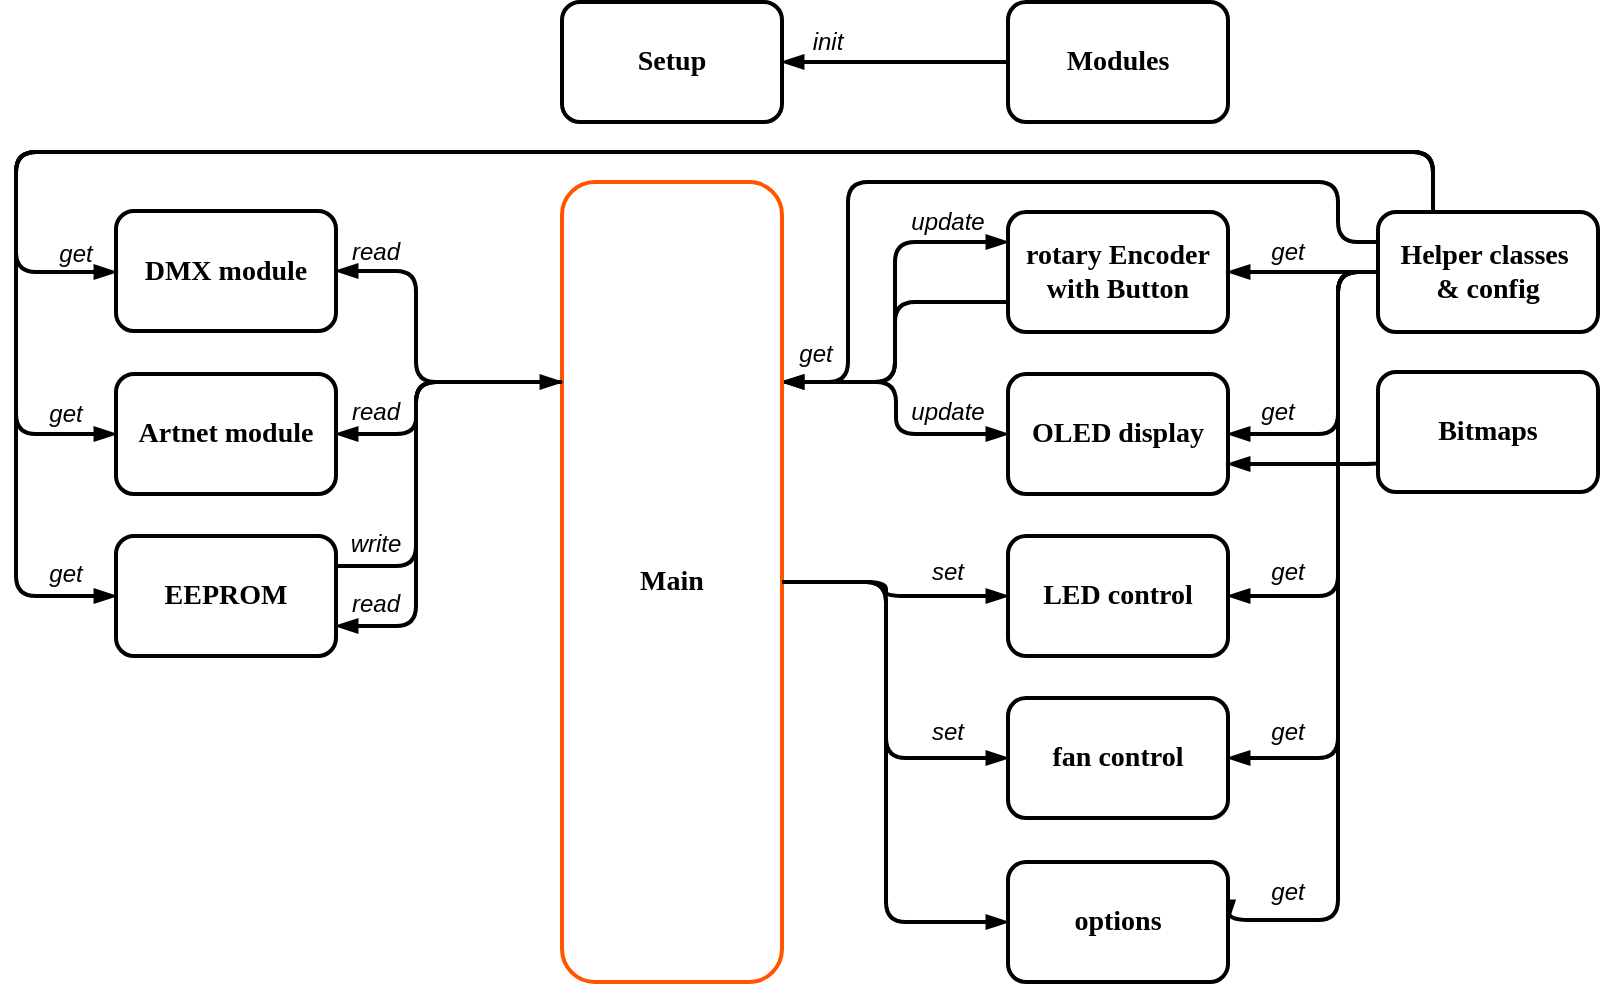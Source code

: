 <mxfile version="26.1.3">
  <diagram id="BVIsLJd-EIhTwD6Ap7SN" name="Page-1">
    <mxGraphModel dx="1430" dy="757" grid="1" gridSize="5" guides="1" tooltips="1" connect="1" arrows="1" fold="1" page="1" pageScale="1" pageWidth="827" pageHeight="1169" math="0" shadow="0">
      <root>
        <mxCell id="0" />
        <mxCell id="1" parent="0" />
        <mxCell id="5o1DRQTQQE2t-LGhYz-k-8" value="Setup" style="rounded=1;whiteSpace=wrap;html=1;strokeWidth=2;fontFamily=Times New Roman;fontSize=14;fontStyle=1" vertex="1" parent="1">
          <mxGeometry x="294" y="15" width="110" height="60" as="geometry" />
        </mxCell>
        <mxCell id="5o1DRQTQQE2t-LGhYz-k-9" value="Modules" style="rounded=1;whiteSpace=wrap;html=1;strokeWidth=2;fontFamily=Times New Roman;fontSize=14;fontStyle=1" vertex="1" parent="1">
          <mxGeometry x="517" y="15" width="110" height="60" as="geometry" />
        </mxCell>
        <mxCell id="5o1DRQTQQE2t-LGhYz-k-10" style="edgeStyle=orthogonalEdgeStyle;rounded=1;orthogonalLoop=1;jettySize=auto;html=1;curved=0;strokeWidth=2;endArrow=blockThin;endFill=1;fontFamily=Times New Roman;fontSize=14;entryX=1;entryY=0.5;entryDx=0;entryDy=0;exitX=0;exitY=0.5;exitDx=0;exitDy=0;" edge="1" parent="1" source="5o1DRQTQQE2t-LGhYz-k-9" target="5o1DRQTQQE2t-LGhYz-k-8">
          <mxGeometry relative="1" as="geometry">
            <mxPoint x="412" y="55" as="sourcePoint" />
            <mxPoint x="727" y="20" as="targetPoint" />
            <Array as="points">
              <mxPoint x="422" y="45" />
              <mxPoint x="422" y="45" />
            </Array>
          </mxGeometry>
        </mxCell>
        <mxCell id="5o1DRQTQQE2t-LGhYz-k-24" value="rotary Encoder with Button" style="rounded=1;whiteSpace=wrap;html=1;strokeWidth=2;fontFamily=Times New Roman;fontSize=14;fontStyle=1" vertex="1" parent="1">
          <mxGeometry x="517" y="120" width="110" height="60" as="geometry" />
        </mxCell>
        <mxCell id="5o1DRQTQQE2t-LGhYz-k-27" style="edgeStyle=orthogonalEdgeStyle;rounded=1;orthogonalLoop=1;jettySize=auto;html=1;curved=0;strokeWidth=2;endArrow=blockThin;endFill=1;exitX=1;exitY=0.25;exitDx=0;exitDy=0;fontFamily=Times New Roman;fontSize=14;entryX=0;entryY=0.25;entryDx=0;entryDy=0;" edge="1" parent="1" source="5o1DRQTQQE2t-LGhYz-k-7" target="5o1DRQTQQE2t-LGhYz-k-24">
          <mxGeometry relative="1" as="geometry">
            <mxPoint x="484.5" y="134.89" as="sourcePoint" />
            <mxPoint x="537.5" y="134.89" as="targetPoint" />
          </mxGeometry>
        </mxCell>
        <mxCell id="5o1DRQTQQE2t-LGhYz-k-28" style="edgeStyle=orthogonalEdgeStyle;rounded=1;orthogonalLoop=1;jettySize=auto;html=1;curved=0;strokeWidth=2;endArrow=blockThin;endFill=1;exitX=0;exitY=0.75;exitDx=0;exitDy=0;fontFamily=Times New Roman;fontSize=14;entryX=1;entryY=0.25;entryDx=0;entryDy=0;" edge="1" parent="1" source="5o1DRQTQQE2t-LGhYz-k-24" target="5o1DRQTQQE2t-LGhYz-k-7">
          <mxGeometry relative="1" as="geometry">
            <mxPoint x="432" y="215" as="sourcePoint" />
            <mxPoint x="552" y="215" as="targetPoint" />
          </mxGeometry>
        </mxCell>
        <mxCell id="5o1DRQTQQE2t-LGhYz-k-30" value="update" style="text;html=1;align=center;verticalAlign=middle;whiteSpace=wrap;rounded=0;fontStyle=2" vertex="1" parent="1">
          <mxGeometry x="457" y="110" width="60" height="30" as="geometry" />
        </mxCell>
        <mxCell id="5o1DRQTQQE2t-LGhYz-k-34" value="OLED display" style="rounded=1;whiteSpace=wrap;html=1;strokeWidth=2;fontFamily=Times New Roman;fontSize=14;fontStyle=1" vertex="1" parent="1">
          <mxGeometry x="517" y="201" width="110" height="60" as="geometry" />
        </mxCell>
        <mxCell id="5o1DRQTQQE2t-LGhYz-k-35" value="update" style="text;html=1;align=center;verticalAlign=middle;whiteSpace=wrap;rounded=0;fontStyle=2" vertex="1" parent="1">
          <mxGeometry x="457" y="205" width="60" height="30" as="geometry" />
        </mxCell>
        <mxCell id="5o1DRQTQQE2t-LGhYz-k-37" style="edgeStyle=orthogonalEdgeStyle;rounded=1;orthogonalLoop=1;jettySize=auto;html=1;curved=0;strokeWidth=2;endArrow=blockThin;endFill=1;exitX=1;exitY=0.25;exitDx=0;exitDy=0;fontFamily=Times New Roman;fontSize=14;entryX=0;entryY=0.5;entryDx=0;entryDy=0;" edge="1" parent="1" source="5o1DRQTQQE2t-LGhYz-k-7" target="5o1DRQTQQE2t-LGhYz-k-34">
          <mxGeometry relative="1" as="geometry">
            <mxPoint x="537" y="250" as="sourcePoint" />
            <mxPoint x="417" y="285" as="targetPoint" />
            <Array as="points">
              <mxPoint x="461" y="205" />
              <mxPoint x="461" y="231" />
            </Array>
          </mxGeometry>
        </mxCell>
        <mxCell id="5o1DRQTQQE2t-LGhYz-k-38" value="LED control" style="rounded=1;whiteSpace=wrap;html=1;strokeWidth=2;fontFamily=Times New Roman;fontSize=14;fontStyle=1" vertex="1" parent="1">
          <mxGeometry x="517" y="282" width="110" height="60" as="geometry" />
        </mxCell>
        <mxCell id="5o1DRQTQQE2t-LGhYz-k-39" style="edgeStyle=orthogonalEdgeStyle;rounded=1;orthogonalLoop=1;jettySize=auto;html=1;curved=0;strokeWidth=2;endArrow=blockThin;endFill=1;exitX=1;exitY=0.5;exitDx=0;exitDy=0;fontFamily=Times New Roman;fontSize=14;entryX=0;entryY=0.5;entryDx=0;entryDy=0;" edge="1" parent="1" source="5o1DRQTQQE2t-LGhYz-k-7" target="5o1DRQTQQE2t-LGhYz-k-38">
          <mxGeometry relative="1" as="geometry">
            <mxPoint x="402" y="205" as="sourcePoint" />
            <mxPoint x="522" y="245" as="targetPoint" />
            <Array as="points">
              <mxPoint x="456" y="305" />
              <mxPoint x="456" y="312" />
            </Array>
          </mxGeometry>
        </mxCell>
        <mxCell id="5o1DRQTQQE2t-LGhYz-k-40" value="set" style="text;html=1;align=center;verticalAlign=middle;whiteSpace=wrap;rounded=0;fontStyle=2" vertex="1" parent="1">
          <mxGeometry x="457" y="285" width="60" height="30" as="geometry" />
        </mxCell>
        <mxCell id="5o1DRQTQQE2t-LGhYz-k-41" value="fan control" style="rounded=1;whiteSpace=wrap;html=1;strokeWidth=2;fontFamily=Times New Roman;fontSize=14;fontStyle=1" vertex="1" parent="1">
          <mxGeometry x="517" y="363" width="110" height="60" as="geometry" />
        </mxCell>
        <mxCell id="5o1DRQTQQE2t-LGhYz-k-42" style="edgeStyle=orthogonalEdgeStyle;rounded=1;orthogonalLoop=1;jettySize=auto;html=1;curved=0;strokeWidth=2;endArrow=blockThin;endFill=1;exitX=1;exitY=0.5;exitDx=0;exitDy=0;fontFamily=Times New Roman;fontSize=14;entryX=0;entryY=0.5;entryDx=0;entryDy=0;" edge="1" parent="1" source="5o1DRQTQQE2t-LGhYz-k-7" target="5o1DRQTQQE2t-LGhYz-k-41">
          <mxGeometry relative="1" as="geometry">
            <mxPoint x="397" y="380" as="sourcePoint" />
            <mxPoint x="517" y="415" as="targetPoint" />
            <Array as="points">
              <mxPoint x="456" y="305" />
              <mxPoint x="456" y="393" />
            </Array>
          </mxGeometry>
        </mxCell>
        <mxCell id="5o1DRQTQQE2t-LGhYz-k-43" value="set" style="text;html=1;align=center;verticalAlign=middle;whiteSpace=wrap;rounded=0;fontStyle=2" vertex="1" parent="1">
          <mxGeometry x="457" y="365" width="60" height="30" as="geometry" />
        </mxCell>
        <mxCell id="5o1DRQTQQE2t-LGhYz-k-50" value="Helper classes&amp;nbsp;&lt;div&gt;&amp;amp; config&lt;/div&gt;" style="rounded=1;whiteSpace=wrap;html=1;strokeWidth=2;fontFamily=Times New Roman;fontSize=14;fontStyle=1" vertex="1" parent="1">
          <mxGeometry x="702" y="120" width="110" height="60" as="geometry" />
        </mxCell>
        <mxCell id="5o1DRQTQQE2t-LGhYz-k-51" style="edgeStyle=orthogonalEdgeStyle;rounded=1;orthogonalLoop=1;jettySize=auto;html=1;curved=0;strokeWidth=2;endArrow=blockThin;endFill=1;exitX=0;exitY=0.5;exitDx=0;exitDy=0;fontFamily=Times New Roman;fontSize=14;entryX=1;entryY=0.5;entryDx=0;entryDy=0;" edge="1" parent="1" source="5o1DRQTQQE2t-LGhYz-k-50" target="5o1DRQTQQE2t-LGhYz-k-24">
          <mxGeometry relative="1" as="geometry">
            <mxPoint x="657" y="240" as="sourcePoint" />
            <mxPoint x="702" y="325" as="targetPoint" />
            <Array as="points">
              <mxPoint x="652" y="150" />
              <mxPoint x="652" y="150" />
            </Array>
          </mxGeometry>
        </mxCell>
        <mxCell id="5o1DRQTQQE2t-LGhYz-k-52" style="edgeStyle=orthogonalEdgeStyle;rounded=1;orthogonalLoop=1;jettySize=auto;html=1;curved=0;strokeWidth=2;endArrow=blockThin;endFill=1;exitX=0;exitY=0.5;exitDx=0;exitDy=0;fontFamily=Times New Roman;fontSize=14;entryX=1;entryY=0.5;entryDx=0;entryDy=0;" edge="1" parent="1" source="5o1DRQTQQE2t-LGhYz-k-50" target="5o1DRQTQQE2t-LGhYz-k-34">
          <mxGeometry relative="1" as="geometry">
            <mxPoint x="732" y="255" as="sourcePoint" />
            <mxPoint x="657" y="255" as="targetPoint" />
            <Array as="points">
              <mxPoint x="682" y="150" />
              <mxPoint x="682" y="231" />
            </Array>
          </mxGeometry>
        </mxCell>
        <mxCell id="5o1DRQTQQE2t-LGhYz-k-53" value="Bitmaps" style="rounded=1;whiteSpace=wrap;html=1;strokeWidth=2;fontFamily=Times New Roman;fontSize=14;fontStyle=1" vertex="1" parent="1">
          <mxGeometry x="702" y="200" width="110" height="60" as="geometry" />
        </mxCell>
        <mxCell id="5o1DRQTQQE2t-LGhYz-k-54" style="edgeStyle=orthogonalEdgeStyle;rounded=1;orthogonalLoop=1;jettySize=auto;html=1;curved=0;strokeWidth=2;endArrow=blockThin;endFill=1;fontFamily=Times New Roman;fontSize=14;exitX=0;exitY=0.75;exitDx=0;exitDy=0;" edge="1" parent="1" source="5o1DRQTQQE2t-LGhYz-k-53">
          <mxGeometry relative="1" as="geometry">
            <mxPoint x="702" y="240" as="sourcePoint" />
            <mxPoint x="627" y="246" as="targetPoint" />
            <Array as="points">
              <mxPoint x="702" y="246" />
            </Array>
          </mxGeometry>
        </mxCell>
        <mxCell id="5o1DRQTQQE2t-LGhYz-k-55" value="get" style="text;html=1;align=center;verticalAlign=middle;whiteSpace=wrap;rounded=0;fontStyle=2" vertex="1" parent="1">
          <mxGeometry x="622" y="205" width="60" height="30" as="geometry" />
        </mxCell>
        <mxCell id="5o1DRQTQQE2t-LGhYz-k-56" value="get" style="text;html=1;align=center;verticalAlign=middle;whiteSpace=wrap;rounded=0;fontStyle=2" vertex="1" parent="1">
          <mxGeometry x="627" y="125" width="60" height="30" as="geometry" />
        </mxCell>
        <mxCell id="5o1DRQTQQE2t-LGhYz-k-57" style="edgeStyle=orthogonalEdgeStyle;rounded=1;orthogonalLoop=1;jettySize=auto;html=1;curved=0;strokeWidth=2;endArrow=blockThin;endFill=1;exitX=0;exitY=0.5;exitDx=0;exitDy=0;fontFamily=Times New Roman;fontSize=14;entryX=1;entryY=0.5;entryDx=0;entryDy=0;" edge="1" parent="1" source="5o1DRQTQQE2t-LGhYz-k-50" target="5o1DRQTQQE2t-LGhYz-k-38">
          <mxGeometry relative="1" as="geometry">
            <mxPoint x="707" y="155" as="sourcePoint" />
            <mxPoint x="632" y="245" as="targetPoint" />
            <Array as="points">
              <mxPoint x="682" y="150" />
              <mxPoint x="682" y="312" />
            </Array>
          </mxGeometry>
        </mxCell>
        <mxCell id="5o1DRQTQQE2t-LGhYz-k-58" value="get" style="text;html=1;align=center;verticalAlign=middle;whiteSpace=wrap;rounded=0;fontStyle=2" vertex="1" parent="1">
          <mxGeometry x="627" y="285" width="60" height="30" as="geometry" />
        </mxCell>
        <mxCell id="5o1DRQTQQE2t-LGhYz-k-59" style="edgeStyle=orthogonalEdgeStyle;rounded=1;orthogonalLoop=1;jettySize=auto;html=1;curved=0;strokeWidth=2;endArrow=blockThin;endFill=1;exitX=0;exitY=0.5;exitDx=0;exitDy=0;fontFamily=Times New Roman;fontSize=14;entryX=1;entryY=0.5;entryDx=0;entryDy=0;" edge="1" parent="1" source="5o1DRQTQQE2t-LGhYz-k-50" target="5o1DRQTQQE2t-LGhYz-k-41">
          <mxGeometry relative="1" as="geometry">
            <mxPoint x="702" y="154.97" as="sourcePoint" />
            <mxPoint x="627" y="334.97" as="targetPoint" />
            <Array as="points">
              <mxPoint x="682" y="150" />
              <mxPoint x="682" y="393" />
            </Array>
          </mxGeometry>
        </mxCell>
        <mxCell id="5o1DRQTQQE2t-LGhYz-k-60" value="get" style="text;html=1;align=center;verticalAlign=middle;whiteSpace=wrap;rounded=0;fontStyle=2" vertex="1" parent="1">
          <mxGeometry x="627" y="365" width="60" height="30" as="geometry" />
        </mxCell>
        <mxCell id="5o1DRQTQQE2t-LGhYz-k-61" style="edgeStyle=orthogonalEdgeStyle;rounded=1;orthogonalLoop=1;jettySize=auto;html=1;curved=0;strokeWidth=2;endArrow=blockThin;endFill=1;exitX=0;exitY=0.5;exitDx=0;exitDy=0;fontFamily=Times New Roman;fontSize=14;entryX=1;entryY=0.5;entryDx=0;entryDy=0;" edge="1" parent="1" source="5o1DRQTQQE2t-LGhYz-k-50" target="5o1DRQTQQE2t-LGhYz-k-110">
          <mxGeometry relative="1" as="geometry">
            <mxPoint x="712" y="160" as="sourcePoint" />
            <mxPoint x="627" y="474" as="targetPoint" />
            <Array as="points">
              <mxPoint x="682" y="150" />
              <mxPoint x="682" y="474" />
              <mxPoint x="627" y="474" />
            </Array>
          </mxGeometry>
        </mxCell>
        <mxCell id="5o1DRQTQQE2t-LGhYz-k-65" style="edgeStyle=orthogonalEdgeStyle;rounded=1;orthogonalLoop=1;jettySize=auto;html=1;curved=0;strokeWidth=2;endArrow=blockThin;endFill=1;exitX=0;exitY=0.25;exitDx=0;exitDy=0;fontFamily=Times New Roman;fontSize=14;entryX=1;entryY=0.25;entryDx=0;entryDy=0;" edge="1" parent="1" source="5o1DRQTQQE2t-LGhYz-k-50" target="5o1DRQTQQE2t-LGhYz-k-7">
          <mxGeometry relative="1" as="geometry">
            <mxPoint x="697" y="125.02" as="sourcePoint" />
            <mxPoint x="430.562" y="105" as="targetPoint" />
            <Array as="points">
              <mxPoint x="682" y="135" />
              <mxPoint x="682" y="105" />
              <mxPoint x="437" y="105" />
              <mxPoint x="437" y="205" />
            </Array>
          </mxGeometry>
        </mxCell>
        <mxCell id="5o1DRQTQQE2t-LGhYz-k-66" value="get" style="text;html=1;align=center;verticalAlign=middle;whiteSpace=wrap;rounded=0;fontStyle=2" vertex="1" parent="1">
          <mxGeometry x="391" y="175.5" width="60" height="30" as="geometry" />
        </mxCell>
        <mxCell id="5o1DRQTQQE2t-LGhYz-k-7" value="Main" style="rounded=1;whiteSpace=wrap;html=1;strokeWidth=2;fontFamily=Times New Roman;fontSize=14;fontStyle=1;strokeColor=light-dark(#FF5500,#FF5500);" vertex="1" parent="1">
          <mxGeometry x="294" y="105" width="110" height="400" as="geometry" />
        </mxCell>
        <mxCell id="5o1DRQTQQE2t-LGhYz-k-76" value="init" style="text;html=1;align=center;verticalAlign=middle;whiteSpace=wrap;rounded=0;fontStyle=2" vertex="1" parent="1">
          <mxGeometry x="397" y="20" width="60" height="30" as="geometry" />
        </mxCell>
        <mxCell id="5o1DRQTQQE2t-LGhYz-k-92" value="DMX module" style="rounded=1;whiteSpace=wrap;html=1;strokeWidth=2;fontFamily=Times New Roman;fontSize=14;fontStyle=1" vertex="1" parent="1">
          <mxGeometry x="71" y="119.5" width="110" height="60" as="geometry" />
        </mxCell>
        <mxCell id="5o1DRQTQQE2t-LGhYz-k-93" style="edgeStyle=orthogonalEdgeStyle;rounded=1;orthogonalLoop=1;jettySize=auto;html=1;curved=0;strokeWidth=2;endArrow=blockThin;endFill=1;exitX=0;exitY=0.25;exitDx=0;exitDy=0;fontFamily=Times New Roman;fontSize=14;entryX=1;entryY=0.5;entryDx=0;entryDy=0;" edge="1" parent="1" source="5o1DRQTQQE2t-LGhYz-k-7" target="5o1DRQTQQE2t-LGhYz-k-92">
          <mxGeometry relative="1" as="geometry">
            <mxPoint x="296" y="465.03" as="sourcePoint" />
            <mxPoint x="176" y="417.03" as="targetPoint" />
            <Array as="points">
              <mxPoint x="221" y="205" />
              <mxPoint x="221" y="149" />
            </Array>
          </mxGeometry>
        </mxCell>
        <mxCell id="5o1DRQTQQE2t-LGhYz-k-94" value="read" style="text;html=1;align=center;verticalAlign=middle;whiteSpace=wrap;rounded=0;fontStyle=2;flipV=1;" vertex="1" parent="1">
          <mxGeometry x="171" y="125" width="60" height="30" as="geometry" />
        </mxCell>
        <mxCell id="5o1DRQTQQE2t-LGhYz-k-95" value="Artnet module" style="rounded=1;whiteSpace=wrap;html=1;strokeWidth=2;fontFamily=Times New Roman;fontSize=14;fontStyle=1" vertex="1" parent="1">
          <mxGeometry x="71" y="201" width="110" height="60" as="geometry" />
        </mxCell>
        <mxCell id="5o1DRQTQQE2t-LGhYz-k-96" style="edgeStyle=orthogonalEdgeStyle;rounded=1;orthogonalLoop=1;jettySize=auto;html=1;curved=0;strokeWidth=2;endArrow=blockThin;endFill=1;exitX=0;exitY=0.25;exitDx=0;exitDy=0;fontFamily=Times New Roman;fontSize=14;entryX=1;entryY=0.5;entryDx=0;entryDy=0;" edge="1" parent="1" source="5o1DRQTQQE2t-LGhYz-k-7" target="5o1DRQTQQE2t-LGhYz-k-95">
          <mxGeometry relative="1" as="geometry">
            <mxPoint x="296" y="465.03" as="sourcePoint" />
            <mxPoint x="176" y="495.03" as="targetPoint" />
            <Array as="points">
              <mxPoint x="221" y="205" />
              <mxPoint x="221" y="231" />
            </Array>
          </mxGeometry>
        </mxCell>
        <mxCell id="5o1DRQTQQE2t-LGhYz-k-97" value="read" style="text;html=1;align=center;verticalAlign=middle;whiteSpace=wrap;rounded=0;fontStyle=2;flipV=1;" vertex="1" parent="1">
          <mxGeometry x="171" y="205" width="60" height="30" as="geometry" />
        </mxCell>
        <mxCell id="5o1DRQTQQE2t-LGhYz-k-98" value="get" style="text;html=1;align=center;verticalAlign=middle;whiteSpace=wrap;rounded=0;fontStyle=2" vertex="1" parent="1">
          <mxGeometry x="21" y="125.5" width="60" height="30" as="geometry" />
        </mxCell>
        <mxCell id="5o1DRQTQQE2t-LGhYz-k-99" value="get" style="text;html=1;align=center;verticalAlign=middle;whiteSpace=wrap;rounded=0;fontStyle=2" vertex="1" parent="1">
          <mxGeometry x="16" y="205.5" width="60" height="30" as="geometry" />
        </mxCell>
        <mxCell id="5o1DRQTQQE2t-LGhYz-k-100" value="EEPROM" style="rounded=1;whiteSpace=wrap;html=1;strokeWidth=2;fontFamily=Times New Roman;fontSize=14;fontStyle=1" vertex="1" parent="1">
          <mxGeometry x="71" y="282" width="110" height="60" as="geometry" />
        </mxCell>
        <mxCell id="5o1DRQTQQE2t-LGhYz-k-101" style="edgeStyle=orthogonalEdgeStyle;rounded=1;orthogonalLoop=1;jettySize=auto;html=1;curved=0;strokeWidth=2;endArrow=blockThin;endFill=1;exitX=0;exitY=0.25;exitDx=0;exitDy=0;fontFamily=Times New Roman;fontSize=14;entryX=1;entryY=0.75;entryDx=0;entryDy=0;" edge="1" parent="1" source="5o1DRQTQQE2t-LGhYz-k-7" target="5o1DRQTQQE2t-LGhYz-k-100">
          <mxGeometry relative="1" as="geometry">
            <mxPoint x="296" y="465.059" as="sourcePoint" />
            <mxPoint x="176" y="590.059" as="targetPoint" />
            <Array as="points">
              <mxPoint x="221" y="205" />
              <mxPoint x="221" y="327" />
            </Array>
          </mxGeometry>
        </mxCell>
        <mxCell id="5o1DRQTQQE2t-LGhYz-k-102" value="write" style="text;html=1;align=center;verticalAlign=middle;whiteSpace=wrap;rounded=0;fontStyle=2;flipV=1;" vertex="1" parent="1">
          <mxGeometry x="171" y="270.5" width="60" height="30" as="geometry" />
        </mxCell>
        <mxCell id="5o1DRQTQQE2t-LGhYz-k-103" style="edgeStyle=orthogonalEdgeStyle;rounded=1;orthogonalLoop=1;jettySize=auto;html=1;curved=0;strokeWidth=2;endArrow=none;endFill=1;exitX=0;exitY=0.25;exitDx=0;exitDy=0;fontFamily=Times New Roman;fontSize=14;entryX=1;entryY=0.25;entryDx=0;entryDy=0;startArrow=blockThin;startFill=1;" edge="1" parent="1" source="5o1DRQTQQE2t-LGhYz-k-7" target="5o1DRQTQQE2t-LGhYz-k-100">
          <mxGeometry relative="1" as="geometry">
            <mxPoint x="296" y="465.059" as="sourcePoint" />
            <mxPoint x="176" y="560.059" as="targetPoint" />
            <Array as="points">
              <mxPoint x="221" y="205" />
              <mxPoint x="221" y="297" />
            </Array>
          </mxGeometry>
        </mxCell>
        <mxCell id="5o1DRQTQQE2t-LGhYz-k-104" value="read" style="text;html=1;align=center;verticalAlign=middle;whiteSpace=wrap;rounded=0;fontStyle=2;flipV=1;" vertex="1" parent="1">
          <mxGeometry x="171" y="300.5" width="60" height="30" as="geometry" />
        </mxCell>
        <mxCell id="5o1DRQTQQE2t-LGhYz-k-105" value="get" style="text;html=1;align=center;verticalAlign=middle;whiteSpace=wrap;rounded=0;fontStyle=2" vertex="1" parent="1">
          <mxGeometry x="16" y="285.5" width="60" height="30" as="geometry" />
        </mxCell>
        <mxCell id="5o1DRQTQQE2t-LGhYz-k-106" style="edgeStyle=orthogonalEdgeStyle;rounded=1;orthogonalLoop=1;jettySize=auto;html=1;curved=0;strokeWidth=2;endArrow=blockThin;endFill=1;exitX=0.25;exitY=0;exitDx=0;exitDy=0;fontFamily=Times New Roman;fontSize=14;entryX=0;entryY=0.5;entryDx=0;entryDy=0;" edge="1" parent="1" target="5o1DRQTQQE2t-LGhYz-k-100" source="5o1DRQTQQE2t-LGhYz-k-50">
          <mxGeometry relative="1" as="geometry">
            <mxPoint x="251" y="90.03" as="sourcePoint" />
            <mxPoint x="176" y="575.03" as="targetPoint" />
            <Array as="points">
              <mxPoint x="730" y="90" />
              <mxPoint x="21" y="90" />
              <mxPoint x="21" y="312" />
            </Array>
          </mxGeometry>
        </mxCell>
        <mxCell id="5o1DRQTQQE2t-LGhYz-k-107" style="edgeStyle=orthogonalEdgeStyle;rounded=1;orthogonalLoop=1;jettySize=auto;html=1;curved=0;strokeWidth=2;endArrow=blockThin;endFill=1;exitX=0.25;exitY=0;exitDx=0;exitDy=0;fontFamily=Times New Roman;fontSize=14;entryX=0;entryY=0.5;entryDx=0;entryDy=0;" edge="1" parent="1" source="5o1DRQTQQE2t-LGhYz-k-50" target="5o1DRQTQQE2t-LGhYz-k-92">
          <mxGeometry relative="1" as="geometry">
            <mxPoint x="702" y="120" as="sourcePoint" />
            <mxPoint x="231" y="290" as="targetPoint" />
            <Array as="points">
              <mxPoint x="730" y="90" />
              <mxPoint x="21" y="90" />
              <mxPoint x="21" y="150" />
              <mxPoint x="71" y="150" />
            </Array>
          </mxGeometry>
        </mxCell>
        <mxCell id="5o1DRQTQQE2t-LGhYz-k-108" style="edgeStyle=orthogonalEdgeStyle;rounded=1;orthogonalLoop=1;jettySize=auto;html=1;curved=0;strokeWidth=2;endArrow=blockThin;endFill=1;exitX=0.25;exitY=0;exitDx=0;exitDy=0;fontFamily=Times New Roman;fontSize=14;entryX=0;entryY=0.5;entryDx=0;entryDy=0;" edge="1" parent="1" source="5o1DRQTQQE2t-LGhYz-k-50" target="5o1DRQTQQE2t-LGhYz-k-95">
          <mxGeometry relative="1" as="geometry">
            <mxPoint x="735" y="125" as="sourcePoint" />
            <mxPoint x="71" y="419" as="targetPoint" />
            <Array as="points">
              <mxPoint x="730" y="90" />
              <mxPoint x="21" y="90" />
              <mxPoint x="21" y="231" />
            </Array>
          </mxGeometry>
        </mxCell>
        <mxCell id="5o1DRQTQQE2t-LGhYz-k-109" value="get" style="text;html=1;align=center;verticalAlign=middle;whiteSpace=wrap;rounded=0;fontStyle=2" vertex="1" parent="1">
          <mxGeometry x="627" y="445" width="60" height="30" as="geometry" />
        </mxCell>
        <mxCell id="5o1DRQTQQE2t-LGhYz-k-110" value="options" style="rounded=1;whiteSpace=wrap;html=1;strokeWidth=2;fontFamily=Times New Roman;fontSize=14;fontStyle=1" vertex="1" parent="1">
          <mxGeometry x="517" y="445" width="110" height="60" as="geometry" />
        </mxCell>
        <mxCell id="5o1DRQTQQE2t-LGhYz-k-112" style="edgeStyle=orthogonalEdgeStyle;rounded=1;orthogonalLoop=1;jettySize=auto;html=1;curved=0;strokeWidth=2;endArrow=blockThin;endFill=1;exitX=1;exitY=0.5;exitDx=0;exitDy=0;fontFamily=Times New Roman;fontSize=14;entryX=0;entryY=0.5;entryDx=0;entryDy=0;" edge="1" parent="1" source="5o1DRQTQQE2t-LGhYz-k-7" target="5o1DRQTQQE2t-LGhYz-k-110">
          <mxGeometry relative="1" as="geometry">
            <mxPoint x="409" y="305" as="sourcePoint" />
            <mxPoint x="522" y="317" as="targetPoint" />
            <Array as="points">
              <mxPoint x="456" y="305" />
              <mxPoint x="456" y="475" />
            </Array>
          </mxGeometry>
        </mxCell>
      </root>
    </mxGraphModel>
  </diagram>
</mxfile>
